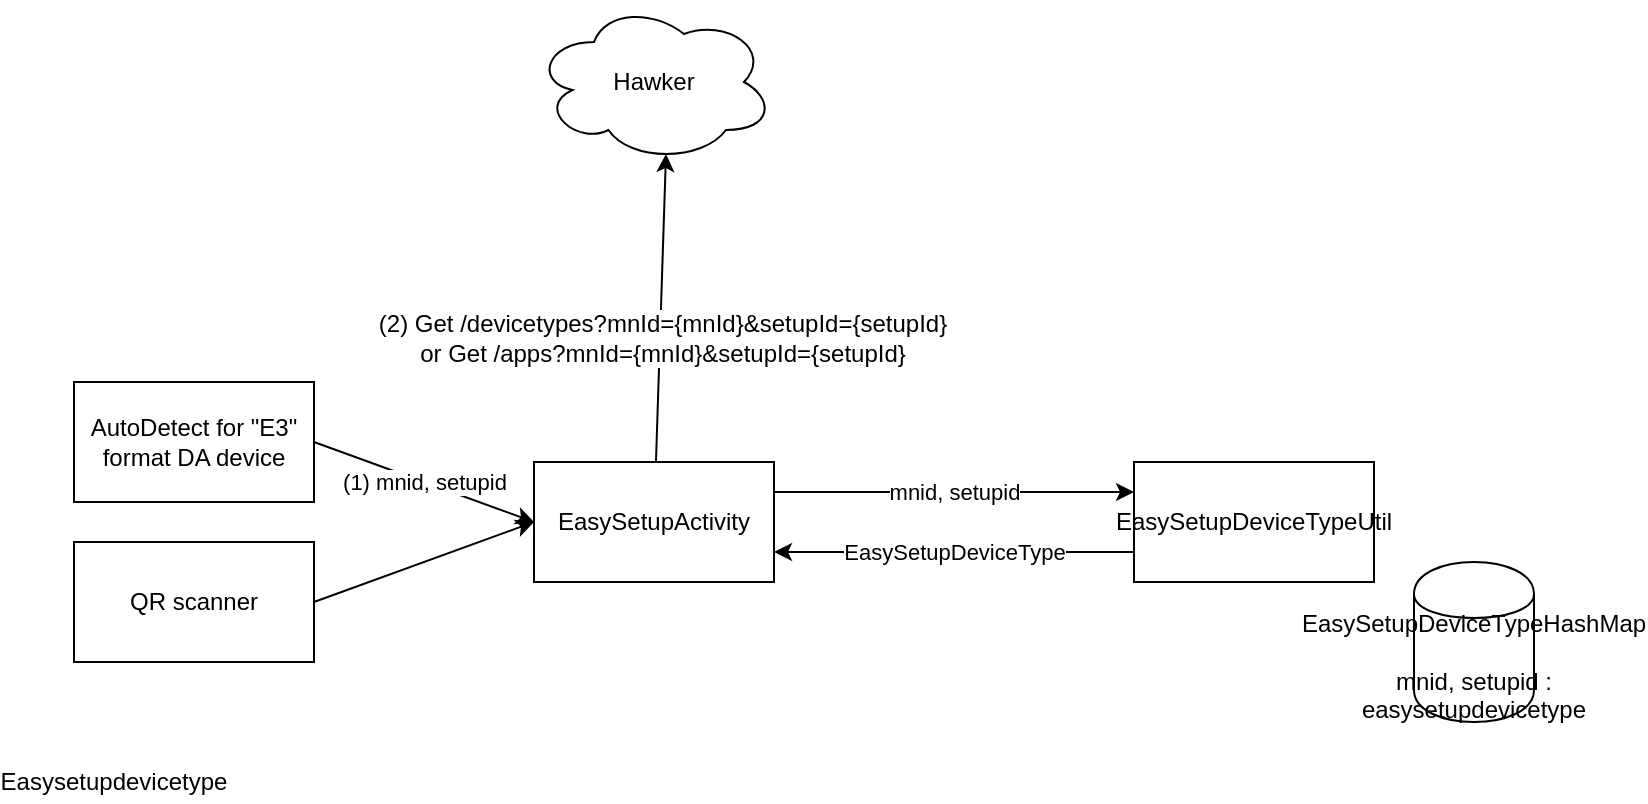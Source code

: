 <mxfile version="10.6.1" type="github"><diagram id="_8BIt1XMTtHfREejgUrI" name="Page-1"><mxGraphModel dx="1837" dy="531" grid="1" gridSize="10" guides="1" tooltips="1" connect="1" arrows="1" fold="1" page="1" pageScale="1" pageWidth="827" pageHeight="1169" math="0" shadow="0"><root><mxCell id="0"/><mxCell id="1" parent="0"/><mxCell id="kUHD6x30ghAIxSb1rm6U-1" value="AutoDetect for &quot;E3&quot; format DA device" style="rounded=0;whiteSpace=wrap;html=1;" vertex="1" parent="1"><mxGeometry x="30" y="240" width="120" height="60" as="geometry"/></mxCell><mxCell id="kUHD6x30ghAIxSb1rm6U-2" value="QR scanner" style="rounded=0;whiteSpace=wrap;html=1;" vertex="1" parent="1"><mxGeometry x="30" y="320" width="120" height="60" as="geometry"/></mxCell><mxCell id="kUHD6x30ghAIxSb1rm6U-11" value="mnid, setupid" style="edgeStyle=orthogonalEdgeStyle;rounded=0;orthogonalLoop=1;jettySize=auto;html=1;exitX=1;exitY=0.25;exitDx=0;exitDy=0;entryX=0;entryY=0.25;entryDx=0;entryDy=0;" edge="1" parent="1" source="kUHD6x30ghAIxSb1rm6U-3" target="kUHD6x30ghAIxSb1rm6U-9"><mxGeometry relative="1" as="geometry"/></mxCell><mxCell id="kUHD6x30ghAIxSb1rm6U-3" value="EasySetupActivity" style="rounded=0;whiteSpace=wrap;html=1;" vertex="1" parent="1"><mxGeometry x="260" y="280" width="120" height="60" as="geometry"/></mxCell><mxCell id="kUHD6x30ghAIxSb1rm6U-4" value="" style="endArrow=classic;html=1;entryX=0;entryY=0.5;entryDx=0;entryDy=0;exitX=1;exitY=0.5;exitDx=0;exitDy=0;" edge="1" parent="1" source="kUHD6x30ghAIxSb1rm6U-2" target="kUHD6x30ghAIxSb1rm6U-3"><mxGeometry width="50" height="50" relative="1" as="geometry"><mxPoint x="30" y="450" as="sourcePoint"/><mxPoint x="80" y="400" as="targetPoint"/></mxGeometry></mxCell><mxCell id="kUHD6x30ghAIxSb1rm6U-5" value="(1) mnid, setupid" style="endArrow=classic;html=1;exitX=1;exitY=0.5;exitDx=0;exitDy=0;entryX=0;entryY=0.5;entryDx=0;entryDy=0;" edge="1" parent="1" source="kUHD6x30ghAIxSb1rm6U-1" target="kUHD6x30ghAIxSb1rm6U-3"><mxGeometry width="50" height="50" relative="1" as="geometry"><mxPoint x="30" y="450" as="sourcePoint"/><mxPoint x="80" y="400" as="targetPoint"/></mxGeometry></mxCell><mxCell id="kUHD6x30ghAIxSb1rm6U-6" value="Hawker" style="ellipse;shape=cloud;whiteSpace=wrap;html=1;" vertex="1" parent="1"><mxGeometry x="260" y="50" width="120" height="80" as="geometry"/></mxCell><mxCell id="kUHD6x30ghAIxSb1rm6U-7" value="" style="endArrow=classic;html=1;entryX=0.55;entryY=0.95;entryDx=0;entryDy=0;entryPerimeter=0;" edge="1" parent="1" source="kUHD6x30ghAIxSb1rm6U-3" target="kUHD6x30ghAIxSb1rm6U-6"><mxGeometry width="50" height="50" relative="1" as="geometry"><mxPoint x="30" y="450" as="sourcePoint"/><mxPoint x="80" y="400" as="targetPoint"/></mxGeometry></mxCell><mxCell id="kUHD6x30ghAIxSb1rm6U-8" value="(2)&amp;nbsp;&lt;span lang=&quot;EN-US&quot;&gt;Get /devicetypes?mnId={mnId}&amp;amp;setupId={setupId}&lt;br&gt;or&amp;nbsp;&lt;span lang=&quot;EN-US&quot;&gt;Get /apps?mnId={mnId}&amp;amp;setupId={setupId}&lt;/span&gt;&lt;br&gt;&lt;/span&gt;" style="text;html=1;resizable=0;points=[];align=center;verticalAlign=middle;labelBackgroundColor=#ffffff;" vertex="1" connectable="0" parent="kUHD6x30ghAIxSb1rm6U-7"><mxGeometry x="-0.195" y="-1" relative="1" as="geometry"><mxPoint as="offset"/></mxGeometry></mxCell><mxCell id="kUHD6x30ghAIxSb1rm6U-9" value="EasySetupDeviceTypeUtil" style="rounded=0;whiteSpace=wrap;html=1;" vertex="1" parent="1"><mxGeometry x="560" y="280" width="120" height="60" as="geometry"/></mxCell><mxCell id="kUHD6x30ghAIxSb1rm6U-12" value="EasySetupDeviceType&lt;br&gt;" style="endArrow=classic;html=1;exitX=0;exitY=0.75;exitDx=0;exitDy=0;entryX=1;entryY=0.75;entryDx=0;entryDy=0;" edge="1" parent="1" source="kUHD6x30ghAIxSb1rm6U-9" target="kUHD6x30ghAIxSb1rm6U-3"><mxGeometry width="50" height="50" relative="1" as="geometry"><mxPoint x="20" y="530" as="sourcePoint"/><mxPoint x="70" y="480" as="targetPoint"/></mxGeometry></mxCell><mxCell id="kUHD6x30ghAIxSb1rm6U-13" value="EasySetupDeviceTypeHashMap&lt;br&gt;&lt;br&gt;mnid, setupid : easysetupdevicetype&lt;br&gt;" style="shape=cylinder;whiteSpace=wrap;html=1;boundedLbl=1;backgroundOutline=1;" vertex="1" parent="1"><mxGeometry x="700" y="330" width="60" height="80" as="geometry"/></mxCell><mxCell id="kUHD6x30ghAIxSb1rm6U-14" value="Easysetupdevicetype" style="text;html=1;strokeColor=none;fillColor=none;align=center;verticalAlign=middle;whiteSpace=wrap;rounded=0;" vertex="1" parent="1"><mxGeometry x="30" y="430" width="40" height="20" as="geometry"/></mxCell></root></mxGraphModel></diagram></mxfile>